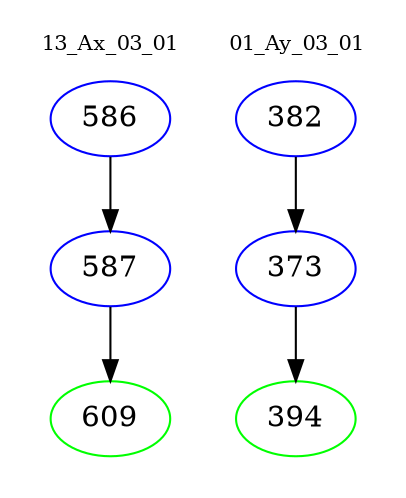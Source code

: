 digraph{
subgraph cluster_0 {
color = white
label = "13_Ax_03_01";
fontsize=10;
T0_586 [label="586", color="blue"]
T0_586 -> T0_587 [color="black"]
T0_587 [label="587", color="blue"]
T0_587 -> T0_609 [color="black"]
T0_609 [label="609", color="green"]
}
subgraph cluster_1 {
color = white
label = "01_Ay_03_01";
fontsize=10;
T1_382 [label="382", color="blue"]
T1_382 -> T1_373 [color="black"]
T1_373 [label="373", color="blue"]
T1_373 -> T1_394 [color="black"]
T1_394 [label="394", color="green"]
}
}
